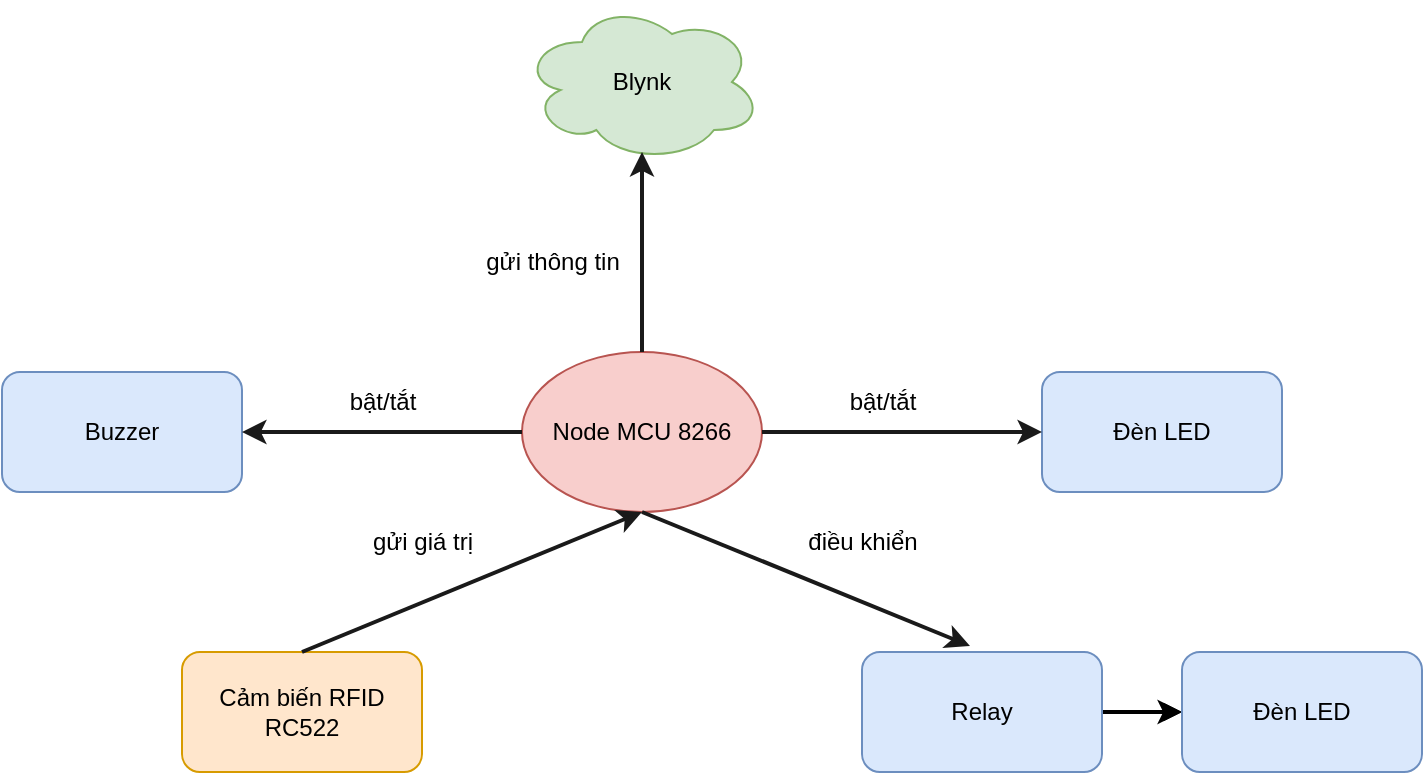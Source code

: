 <mxfile version="22.1.19" type="device">
  <diagram name="Page-1" id="v8Cf7UUNC1cB-6PyrZZn">
    <mxGraphModel dx="1026" dy="664" grid="1" gridSize="10" guides="1" tooltips="1" connect="1" arrows="1" fold="1" page="1" pageScale="1" pageWidth="850" pageHeight="1100" math="0" shadow="0">
      <root>
        <mxCell id="0" />
        <mxCell id="1" parent="0" />
        <mxCell id="h_-4YhCqwHQwcukxxj3B-31" value="Node MCU 8266" style="ellipse;whiteSpace=wrap;html=1;fillColor=#f8cecc;strokeColor=#b85450;" parent="1" vertex="1">
          <mxGeometry x="370" y="260" width="120" height="80" as="geometry" />
        </mxCell>
        <mxCell id="h_-4YhCqwHQwcukxxj3B-32" value="Blynk" style="ellipse;shape=cloud;whiteSpace=wrap;html=1;fillColor=#d5e8d4;strokeColor=#82b366;" parent="1" vertex="1">
          <mxGeometry x="370" y="85" width="120" height="80" as="geometry" />
        </mxCell>
        <mxCell id="h_-4YhCqwHQwcukxxj3B-33" value="Cảm biến RFID RC522" style="rounded=1;whiteSpace=wrap;html=1;fillColor=#ffe6cc;strokeColor=#d79b00;" parent="1" vertex="1">
          <mxGeometry x="200" y="410" width="120" height="60" as="geometry" />
        </mxCell>
        <mxCell id="h_-4YhCqwHQwcukxxj3B-37" value="Đèn LED" style="rounded=1;whiteSpace=wrap;html=1;fillColor=#dae8fc;strokeColor=#6c8ebf;" parent="1" vertex="1">
          <mxGeometry x="630" y="270" width="120" height="60" as="geometry" />
        </mxCell>
        <mxCell id="h_-4YhCqwHQwcukxxj3B-38" value="Buzzer" style="rounded=1;whiteSpace=wrap;html=1;fillColor=#dae8fc;strokeColor=#6c8ebf;" parent="1" vertex="1">
          <mxGeometry x="110" y="270" width="120" height="60" as="geometry" />
        </mxCell>
        <mxCell id="h_-4YhCqwHQwcukxxj3B-40" value="" style="endArrow=classic;html=1;rounded=0;strokeWidth=2;fillColor=#fff2cc;strokeColor=#1A1A1A;entryX=1;entryY=0.5;entryDx=0;entryDy=0;exitX=0;exitY=0.5;exitDx=0;exitDy=0;" parent="1" source="h_-4YhCqwHQwcukxxj3B-31" target="h_-4YhCqwHQwcukxxj3B-38" edge="1">
          <mxGeometry width="50" height="50" relative="1" as="geometry">
            <mxPoint x="310" y="530" as="sourcePoint" />
            <mxPoint x="360" y="480" as="targetPoint" />
          </mxGeometry>
        </mxCell>
        <mxCell id="h_-4YhCqwHQwcukxxj3B-45" value="" style="endArrow=classic;html=1;rounded=0;strokeWidth=2;fillColor=#dae8fc;strokeColor=#1A1A1A;entryX=0.5;entryY=1;entryDx=0;entryDy=0;exitX=0.5;exitY=0;exitDx=0;exitDy=0;" parent="1" source="h_-4YhCqwHQwcukxxj3B-33" target="h_-4YhCqwHQwcukxxj3B-31" edge="1">
          <mxGeometry width="50" height="50" relative="1" as="geometry">
            <mxPoint x="285" y="410" as="sourcePoint" />
            <mxPoint x="578" y="258" as="targetPoint" />
          </mxGeometry>
        </mxCell>
        <mxCell id="h_-4YhCqwHQwcukxxj3B-47" value="" style="endArrow=classic;html=1;rounded=0;strokeWidth=2;fillColor=#fff2cc;strokeColor=#1A1A1A;entryX=0;entryY=0.5;entryDx=0;entryDy=0;exitX=1;exitY=0.5;exitDx=0;exitDy=0;" parent="1" source="h_-4YhCqwHQwcukxxj3B-31" target="h_-4YhCqwHQwcukxxj3B-37" edge="1">
          <mxGeometry width="50" height="50" relative="1" as="geometry">
            <mxPoint x="560" y="230" as="sourcePoint" />
            <mxPoint x="240" y="305" as="targetPoint" />
          </mxGeometry>
        </mxCell>
        <mxCell id="h_-4YhCqwHQwcukxxj3B-48" value="" style="endArrow=classic;html=1;rounded=0;strokeWidth=2;fillColor=#dae8fc;strokeColor=#1A1A1A;exitX=0.5;exitY=0;exitDx=0;exitDy=0;" parent="1" source="h_-4YhCqwHQwcukxxj3B-31" edge="1">
          <mxGeometry width="50" height="50" relative="1" as="geometry">
            <mxPoint x="440" y="420" as="sourcePoint" />
            <mxPoint x="430" y="160" as="targetPoint" />
          </mxGeometry>
        </mxCell>
        <mxCell id="wk4k80ymlJrlePEKd4uO-6" value="" style="edgeStyle=orthogonalEdgeStyle;rounded=0;orthogonalLoop=1;jettySize=auto;html=1;" edge="1" parent="1" source="wk4k80ymlJrlePEKd4uO-1" target="wk4k80ymlJrlePEKd4uO-3">
          <mxGeometry relative="1" as="geometry" />
        </mxCell>
        <mxCell id="wk4k80ymlJrlePEKd4uO-7" value="" style="edgeStyle=orthogonalEdgeStyle;rounded=0;orthogonalLoop=1;jettySize=auto;html=1;strokeWidth=2;" edge="1" parent="1" source="wk4k80ymlJrlePEKd4uO-1" target="wk4k80ymlJrlePEKd4uO-3">
          <mxGeometry relative="1" as="geometry" />
        </mxCell>
        <mxCell id="wk4k80ymlJrlePEKd4uO-1" value="Relay" style="rounded=1;whiteSpace=wrap;html=1;fillColor=#dae8fc;strokeColor=#6c8ebf;" vertex="1" parent="1">
          <mxGeometry x="540" y="410" width="120" height="60" as="geometry" />
        </mxCell>
        <mxCell id="wk4k80ymlJrlePEKd4uO-2" value="" style="endArrow=classic;html=1;rounded=0;strokeWidth=2;fillColor=#fff2cc;strokeColor=#1A1A1A;entryX=0.45;entryY=-0.05;entryDx=0;entryDy=0;exitX=0.5;exitY=1;exitDx=0;exitDy=0;entryPerimeter=0;" edge="1" parent="1" target="wk4k80ymlJrlePEKd4uO-1" source="h_-4YhCqwHQwcukxxj3B-31">
          <mxGeometry width="50" height="50" relative="1" as="geometry">
            <mxPoint x="400" y="440" as="sourcePoint" />
            <mxPoint x="150" y="445" as="targetPoint" />
          </mxGeometry>
        </mxCell>
        <mxCell id="wk4k80ymlJrlePEKd4uO-3" value="Đèn LED" style="rounded=1;whiteSpace=wrap;html=1;fillColor=#dae8fc;strokeColor=#6c8ebf;" vertex="1" parent="1">
          <mxGeometry x="700" y="410" width="120" height="60" as="geometry" />
        </mxCell>
        <mxCell id="wk4k80ymlJrlePEKd4uO-11" value="điều khiển" style="text;html=1;align=center;verticalAlign=middle;resizable=0;points=[];autosize=1;strokeColor=none;fillColor=none;" vertex="1" parent="1">
          <mxGeometry x="500" y="340" width="80" height="30" as="geometry" />
        </mxCell>
        <mxCell id="wk4k80ymlJrlePEKd4uO-12" value="gửi thông tin" style="text;html=1;align=center;verticalAlign=middle;resizable=0;points=[];autosize=1;strokeColor=none;fillColor=none;" vertex="1" parent="1">
          <mxGeometry x="340" y="200" width="90" height="30" as="geometry" />
        </mxCell>
        <mxCell id="wk4k80ymlJrlePEKd4uO-13" value="gửi giá trị" style="text;html=1;align=center;verticalAlign=middle;resizable=0;points=[];autosize=1;strokeColor=none;fillColor=none;" vertex="1" parent="1">
          <mxGeometry x="285" y="340" width="70" height="30" as="geometry" />
        </mxCell>
        <mxCell id="wk4k80ymlJrlePEKd4uO-14" value="bật/tắt" style="text;html=1;align=center;verticalAlign=middle;resizable=0;points=[];autosize=1;strokeColor=none;fillColor=none;" vertex="1" parent="1">
          <mxGeometry x="520" y="270" width="60" height="30" as="geometry" />
        </mxCell>
        <mxCell id="wk4k80ymlJrlePEKd4uO-15" value="bật/tắt" style="text;html=1;align=center;verticalAlign=middle;resizable=0;points=[];autosize=1;strokeColor=none;fillColor=none;" vertex="1" parent="1">
          <mxGeometry x="270" y="270" width="60" height="30" as="geometry" />
        </mxCell>
      </root>
    </mxGraphModel>
  </diagram>
</mxfile>
